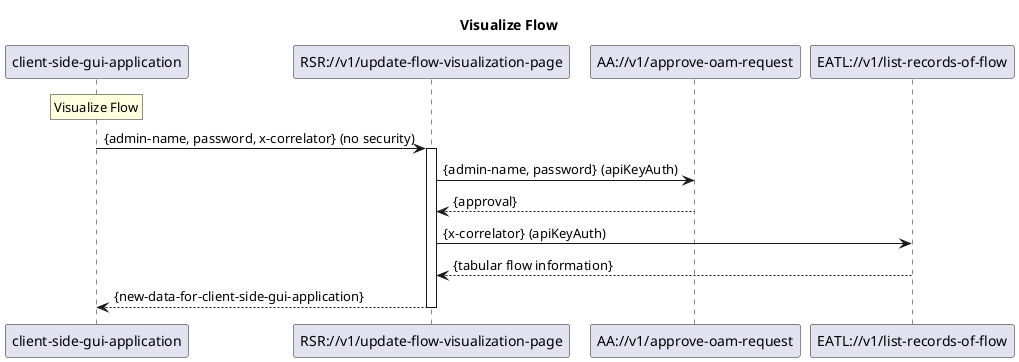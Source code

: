 @startuml 03x_visualize_flow
skinparam responseMessageBelowArrow true

title Visualize Flow

participant "client-side-gui-application"
participant "RSR://v1/update-flow-visualization-page"
participant "AA://v1/approve-oam-request"
participant "EATL://v1/list-records-of-flow"

rnote over "client-side-gui-application": Visualize Flow
"client-side-gui-application" -> "RSR://v1/update-flow-visualization-page": {admin-name, password, x-correlator} (no security)
activate "RSR://v1/update-flow-visualization-page"

"RSR://v1/update-flow-visualization-page" -> "AA://v1/approve-oam-request": {admin-name, password} (apiKeyAuth)
"AA://v1/approve-oam-request" --> "RSR://v1/update-flow-visualization-page": {approval}

"RSR://v1/update-flow-visualization-page" -> "EATL://v1/list-records-of-flow": {x-correlator} (apiKeyAuth)
"EATL://v1/list-records-of-flow" --> "RSR://v1/update-flow-visualization-page": {tabular flow information}

"RSR://v1/update-flow-visualization-page" --> "client-side-gui-application": {new-data-for-client-side-gui-application}
deactivate "RSR://v1/update-flow-visualization-page"

@enduml